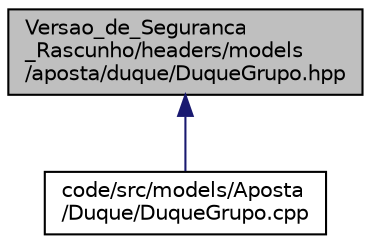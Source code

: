 digraph "Versao_de_Seguranca_Rascunho/headers/models/aposta/duque/DuqueGrupo.hpp"
{
 // LATEX_PDF_SIZE
  edge [fontname="Helvetica",fontsize="10",labelfontname="Helvetica",labelfontsize="10"];
  node [fontname="Helvetica",fontsize="10",shape=record];
  Node1 [label="Versao_de_Seguranca\l_Rascunho/headers/models\l/aposta/duque/DuqueGrupo.hpp",height=0.2,width=0.4,color="black", fillcolor="grey75", style="filled", fontcolor="black",tooltip=" "];
  Node1 -> Node2 [dir="back",color="midnightblue",fontsize="10",style="solid",fontname="Helvetica"];
  Node2 [label="code/src/models/Aposta\l/Duque/DuqueGrupo.cpp",height=0.2,width=0.4,color="black", fillcolor="white", style="filled",URL="$code_2src_2models_2Aposta_2Duque_2DuqueGrupo_8cpp.html",tooltip=" "];
}
